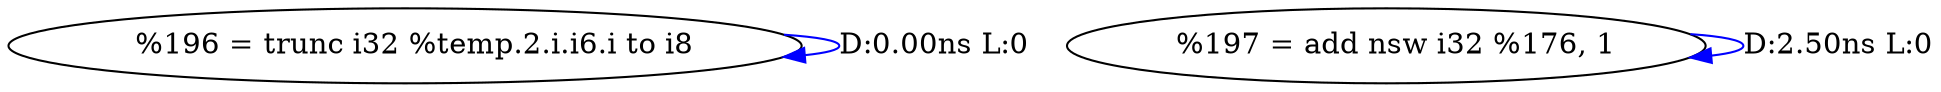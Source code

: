 digraph {
Node0x36e1d70[label="  %196 = trunc i32 %temp.2.i.i6.i to i8"];
Node0x36e1d70 -> Node0x36e1d70[label="D:0.00ns L:0",color=blue];
Node0x36e1f30[label="  %197 = add nsw i32 %176, 1"];
Node0x36e1f30 -> Node0x36e1f30[label="D:2.50ns L:0",color=blue];
}
